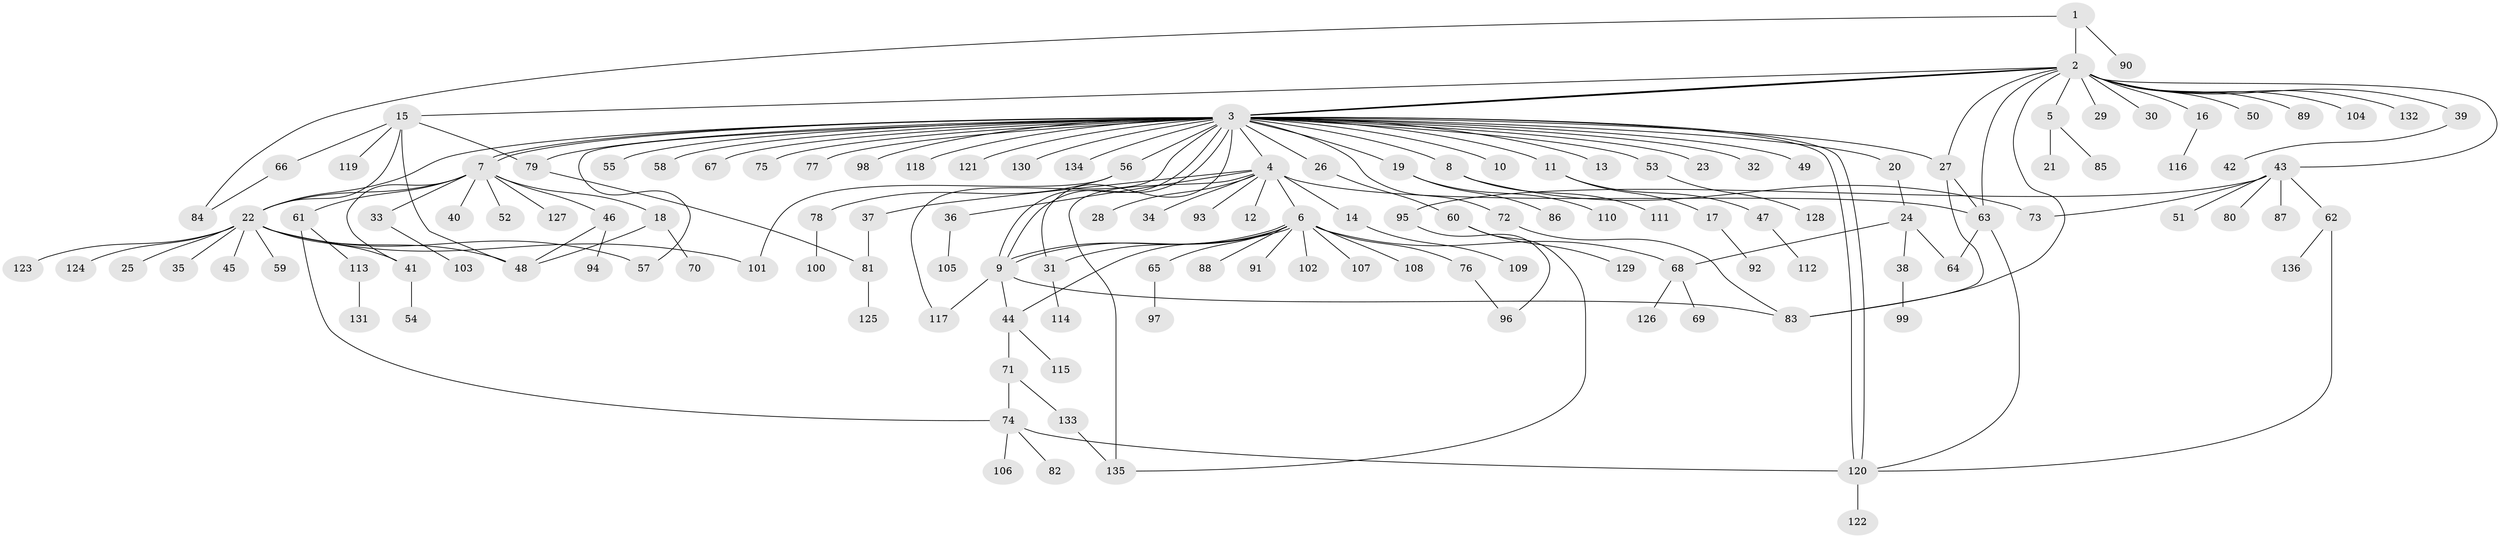 // Generated by graph-tools (version 1.1) at 2025/49/03/09/25 03:49:47]
// undirected, 136 vertices, 172 edges
graph export_dot {
graph [start="1"]
  node [color=gray90,style=filled];
  1;
  2;
  3;
  4;
  5;
  6;
  7;
  8;
  9;
  10;
  11;
  12;
  13;
  14;
  15;
  16;
  17;
  18;
  19;
  20;
  21;
  22;
  23;
  24;
  25;
  26;
  27;
  28;
  29;
  30;
  31;
  32;
  33;
  34;
  35;
  36;
  37;
  38;
  39;
  40;
  41;
  42;
  43;
  44;
  45;
  46;
  47;
  48;
  49;
  50;
  51;
  52;
  53;
  54;
  55;
  56;
  57;
  58;
  59;
  60;
  61;
  62;
  63;
  64;
  65;
  66;
  67;
  68;
  69;
  70;
  71;
  72;
  73;
  74;
  75;
  76;
  77;
  78;
  79;
  80;
  81;
  82;
  83;
  84;
  85;
  86;
  87;
  88;
  89;
  90;
  91;
  92;
  93;
  94;
  95;
  96;
  97;
  98;
  99;
  100;
  101;
  102;
  103;
  104;
  105;
  106;
  107;
  108;
  109;
  110;
  111;
  112;
  113;
  114;
  115;
  116;
  117;
  118;
  119;
  120;
  121;
  122;
  123;
  124;
  125;
  126;
  127;
  128;
  129;
  130;
  131;
  132;
  133;
  134;
  135;
  136;
  1 -- 2;
  1 -- 84;
  1 -- 90;
  2 -- 3;
  2 -- 3;
  2 -- 3;
  2 -- 5;
  2 -- 15;
  2 -- 16;
  2 -- 27;
  2 -- 29;
  2 -- 30;
  2 -- 39;
  2 -- 43;
  2 -- 50;
  2 -- 63;
  2 -- 83;
  2 -- 89;
  2 -- 104;
  2 -- 132;
  3 -- 4;
  3 -- 7;
  3 -- 7;
  3 -- 8;
  3 -- 9;
  3 -- 9;
  3 -- 10;
  3 -- 11;
  3 -- 13;
  3 -- 19;
  3 -- 20;
  3 -- 22;
  3 -- 23;
  3 -- 26;
  3 -- 27;
  3 -- 31;
  3 -- 32;
  3 -- 49;
  3 -- 53;
  3 -- 55;
  3 -- 56;
  3 -- 57;
  3 -- 58;
  3 -- 67;
  3 -- 72;
  3 -- 75;
  3 -- 77;
  3 -- 79;
  3 -- 98;
  3 -- 117;
  3 -- 118;
  3 -- 120;
  3 -- 120;
  3 -- 121;
  3 -- 130;
  3 -- 134;
  4 -- 6;
  4 -- 12;
  4 -- 14;
  4 -- 28;
  4 -- 34;
  4 -- 36;
  4 -- 37;
  4 -- 63;
  4 -- 93;
  4 -- 135;
  5 -- 21;
  5 -- 85;
  6 -- 9;
  6 -- 9;
  6 -- 31;
  6 -- 44;
  6 -- 65;
  6 -- 68;
  6 -- 76;
  6 -- 88;
  6 -- 91;
  6 -- 102;
  6 -- 107;
  6 -- 108;
  7 -- 18;
  7 -- 22;
  7 -- 33;
  7 -- 40;
  7 -- 41;
  7 -- 46;
  7 -- 52;
  7 -- 61;
  7 -- 127;
  8 -- 73;
  8 -- 111;
  9 -- 44;
  9 -- 83;
  9 -- 117;
  11 -- 17;
  11 -- 47;
  14 -- 109;
  15 -- 22;
  15 -- 48;
  15 -- 66;
  15 -- 79;
  15 -- 119;
  16 -- 116;
  17 -- 92;
  18 -- 48;
  18 -- 70;
  19 -- 86;
  19 -- 110;
  20 -- 24;
  22 -- 25;
  22 -- 35;
  22 -- 41;
  22 -- 45;
  22 -- 48;
  22 -- 57;
  22 -- 59;
  22 -- 101;
  22 -- 123;
  22 -- 124;
  24 -- 38;
  24 -- 64;
  24 -- 68;
  26 -- 60;
  27 -- 63;
  27 -- 83;
  31 -- 114;
  33 -- 103;
  36 -- 105;
  37 -- 81;
  38 -- 99;
  39 -- 42;
  41 -- 54;
  43 -- 51;
  43 -- 62;
  43 -- 73;
  43 -- 80;
  43 -- 87;
  43 -- 95;
  44 -- 71;
  44 -- 115;
  46 -- 48;
  46 -- 94;
  47 -- 112;
  53 -- 128;
  56 -- 78;
  56 -- 101;
  60 -- 129;
  60 -- 135;
  61 -- 74;
  61 -- 113;
  62 -- 120;
  62 -- 136;
  63 -- 64;
  63 -- 120;
  65 -- 97;
  66 -- 84;
  68 -- 69;
  68 -- 126;
  71 -- 74;
  71 -- 133;
  72 -- 83;
  74 -- 82;
  74 -- 106;
  74 -- 120;
  76 -- 96;
  78 -- 100;
  79 -- 81;
  81 -- 125;
  95 -- 96;
  113 -- 131;
  120 -- 122;
  133 -- 135;
}
